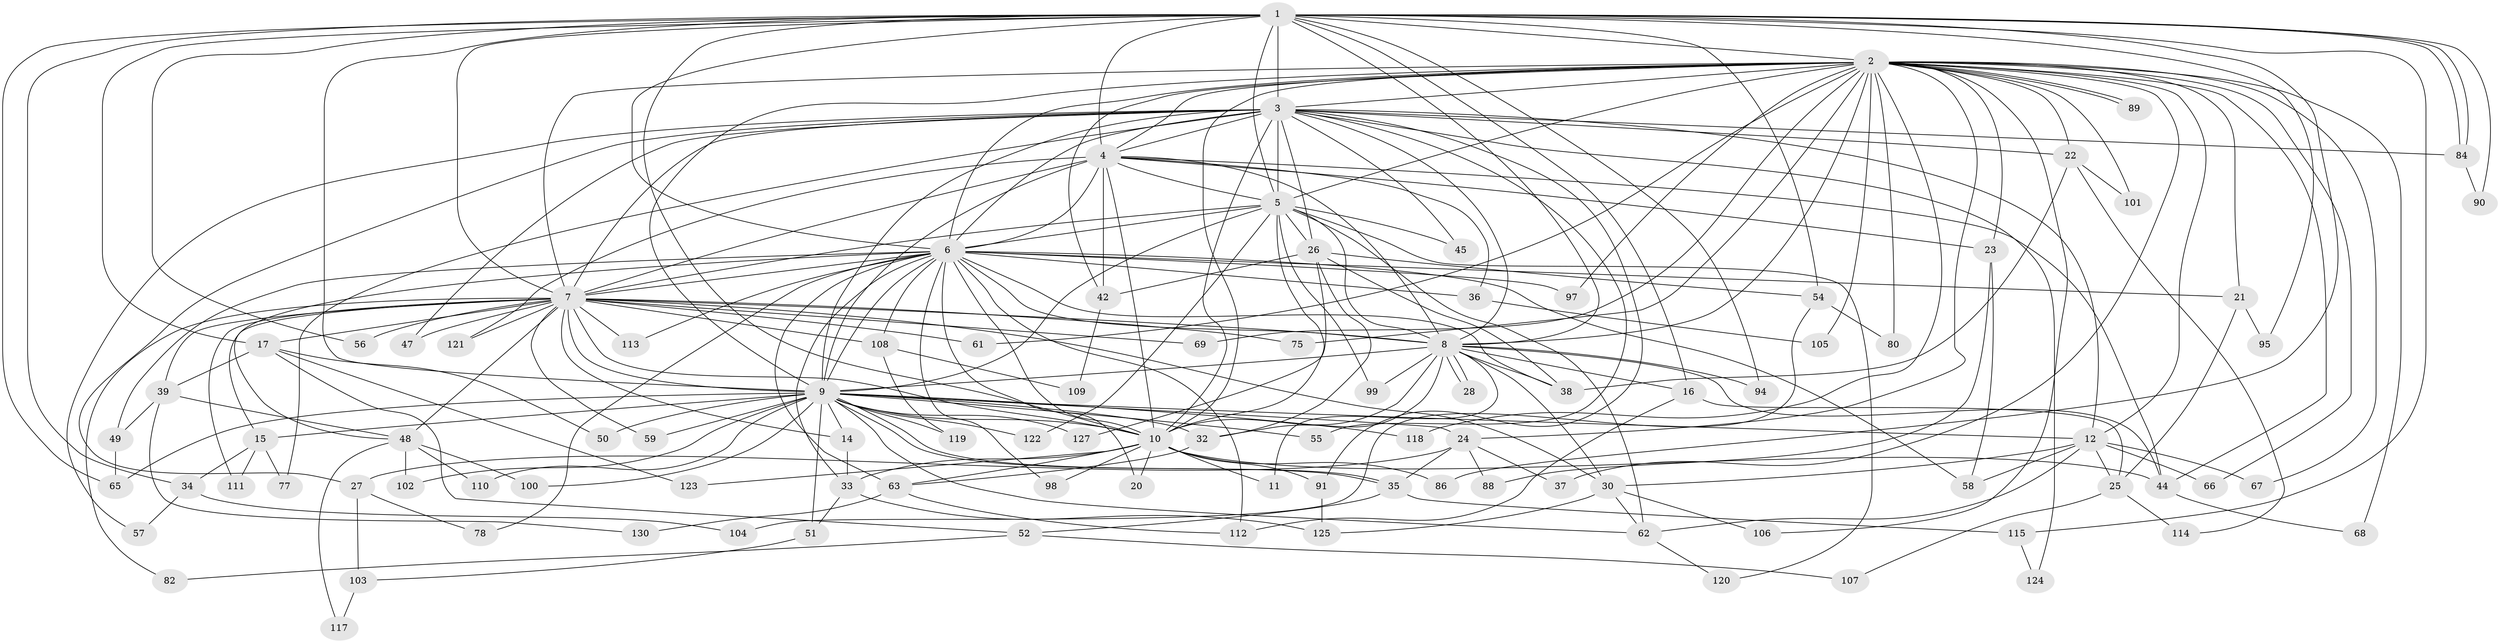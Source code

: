 // original degree distribution, {23: 0.015384615384615385, 30: 0.007692307692307693, 21: 0.007692307692307693, 16: 0.015384615384615385, 28: 0.015384615384615385, 18: 0.007692307692307693, 20: 0.007692307692307693, 2: 0.5076923076923077, 6: 0.023076923076923078, 5: 0.08461538461538462, 3: 0.16923076923076924, 4: 0.13076923076923078, 8: 0.007692307692307693}
// Generated by graph-tools (version 1.1) at 2025/41/03/06/25 10:41:43]
// undirected, 100 vertices, 245 edges
graph export_dot {
graph [start="1"]
  node [color=gray90,style=filled];
  1 [super="+85"];
  2 [super="+19"];
  3 [super="+31"];
  4 [super="+46"];
  5 [super="+72"];
  6 [super="+60"];
  7 [super="+29"];
  8 [super="+73"];
  9 [super="+92"];
  10 [super="+18"];
  11;
  12 [super="+13"];
  14;
  15;
  16;
  17;
  20;
  21;
  22 [super="+74"];
  23 [super="+116"];
  24 [super="+41"];
  25 [super="+93"];
  26 [super="+79"];
  27;
  28;
  30 [super="+83"];
  32 [super="+53"];
  33 [super="+81"];
  34;
  35;
  36;
  37;
  38 [super="+64"];
  39 [super="+40"];
  42 [super="+43"];
  44 [super="+70"];
  45;
  47;
  48 [super="+96"];
  49;
  50;
  51;
  52;
  54;
  55;
  56;
  57;
  58;
  59;
  61;
  62 [super="+76"];
  63 [super="+71"];
  65 [super="+87"];
  66;
  67;
  68;
  69;
  75;
  77;
  78;
  80;
  82;
  84 [super="+129"];
  86;
  88;
  89;
  90;
  91;
  94;
  95;
  97;
  98;
  99;
  100;
  101;
  102;
  103;
  104;
  105;
  106;
  107;
  108;
  109;
  110;
  111;
  112 [super="+126"];
  113;
  114;
  115;
  117;
  118;
  119;
  120;
  121;
  122;
  123;
  124;
  125 [super="+128"];
  127;
  130;
  1 -- 2;
  1 -- 3;
  1 -- 4 [weight=2];
  1 -- 5;
  1 -- 6;
  1 -- 7;
  1 -- 8;
  1 -- 9;
  1 -- 10;
  1 -- 16;
  1 -- 17;
  1 -- 34;
  1 -- 54;
  1 -- 56;
  1 -- 84;
  1 -- 84;
  1 -- 86;
  1 -- 90;
  1 -- 94;
  1 -- 95;
  1 -- 115;
  1 -- 65;
  2 -- 3;
  2 -- 4;
  2 -- 5 [weight=2];
  2 -- 6;
  2 -- 7;
  2 -- 8;
  2 -- 9;
  2 -- 10 [weight=2];
  2 -- 12;
  2 -- 21;
  2 -- 23;
  2 -- 24;
  2 -- 37;
  2 -- 42;
  2 -- 44;
  2 -- 61;
  2 -- 66;
  2 -- 67;
  2 -- 68;
  2 -- 69;
  2 -- 80;
  2 -- 89;
  2 -- 89;
  2 -- 101;
  2 -- 105;
  2 -- 106;
  2 -- 118;
  2 -- 97;
  2 -- 22;
  2 -- 75;
  3 -- 4;
  3 -- 5;
  3 -- 6;
  3 -- 7;
  3 -- 8;
  3 -- 9;
  3 -- 10 [weight=2];
  3 -- 22;
  3 -- 26;
  3 -- 27;
  3 -- 45;
  3 -- 47;
  3 -- 55;
  3 -- 57;
  3 -- 77;
  3 -- 91;
  3 -- 124;
  3 -- 12;
  3 -- 84;
  4 -- 5;
  4 -- 6;
  4 -- 7;
  4 -- 8;
  4 -- 9;
  4 -- 10;
  4 -- 23;
  4 -- 36 [weight=2];
  4 -- 44;
  4 -- 121;
  4 -- 42;
  5 -- 6;
  5 -- 7;
  5 -- 8;
  5 -- 9;
  5 -- 10;
  5 -- 26 [weight=2];
  5 -- 45;
  5 -- 99;
  5 -- 120;
  5 -- 122;
  5 -- 62;
  6 -- 7;
  6 -- 8;
  6 -- 9;
  6 -- 10;
  6 -- 20;
  6 -- 21;
  6 -- 33;
  6 -- 36;
  6 -- 49;
  6 -- 58;
  6 -- 63;
  6 -- 97;
  6 -- 112;
  6 -- 113;
  6 -- 38;
  6 -- 78;
  6 -- 98;
  6 -- 108;
  6 -- 48;
  7 -- 8;
  7 -- 9;
  7 -- 10;
  7 -- 14;
  7 -- 15;
  7 -- 17;
  7 -- 30;
  7 -- 39 [weight=2];
  7 -- 47;
  7 -- 48;
  7 -- 59;
  7 -- 61;
  7 -- 69;
  7 -- 75;
  7 -- 82;
  7 -- 108;
  7 -- 111;
  7 -- 113;
  7 -- 121;
  7 -- 56;
  8 -- 9;
  8 -- 10;
  8 -- 11;
  8 -- 16;
  8 -- 28;
  8 -- 28;
  8 -- 38;
  8 -- 99;
  8 -- 44;
  8 -- 94;
  8 -- 30;
  8 -- 32;
  9 -- 10;
  9 -- 12;
  9 -- 14;
  9 -- 15;
  9 -- 24;
  9 -- 32;
  9 -- 35;
  9 -- 35;
  9 -- 50;
  9 -- 51;
  9 -- 55;
  9 -- 59;
  9 -- 65;
  9 -- 100;
  9 -- 102;
  9 -- 110;
  9 -- 118;
  9 -- 119;
  9 -- 127;
  9 -- 122;
  9 -- 62;
  10 -- 11;
  10 -- 20;
  10 -- 86;
  10 -- 91;
  10 -- 98;
  10 -- 123;
  10 -- 44;
  10 -- 63;
  10 -- 33;
  12 -- 30;
  12 -- 58;
  12 -- 67;
  12 -- 66;
  12 -- 25;
  12 -- 62;
  14 -- 33;
  15 -- 34;
  15 -- 77;
  15 -- 111;
  16 -- 25;
  16 -- 112;
  17 -- 39;
  17 -- 50;
  17 -- 52;
  17 -- 123;
  21 -- 25;
  21 -- 95;
  22 -- 114;
  22 -- 101;
  22 -- 38;
  23 -- 88;
  23 -- 58;
  24 -- 27;
  24 -- 37;
  24 -- 88;
  24 -- 35;
  25 -- 107;
  25 -- 114;
  26 -- 32;
  26 -- 38;
  26 -- 42;
  26 -- 54;
  26 -- 127;
  27 -- 78;
  27 -- 103;
  30 -- 62;
  30 -- 106;
  30 -- 125;
  32 -- 63;
  33 -- 51;
  33 -- 125;
  34 -- 57;
  34 -- 104;
  35 -- 52;
  35 -- 115;
  36 -- 105;
  39 -- 48;
  39 -- 49;
  39 -- 130;
  42 -- 109;
  44 -- 68;
  48 -- 110;
  48 -- 117;
  48 -- 102;
  48 -- 100;
  49 -- 65;
  51 -- 103;
  52 -- 82;
  52 -- 107;
  54 -- 80;
  54 -- 104;
  62 -- 120;
  63 -- 130;
  63 -- 112;
  84 -- 90;
  91 -- 125;
  103 -- 117;
  108 -- 109;
  108 -- 119;
  115 -- 124;
}
